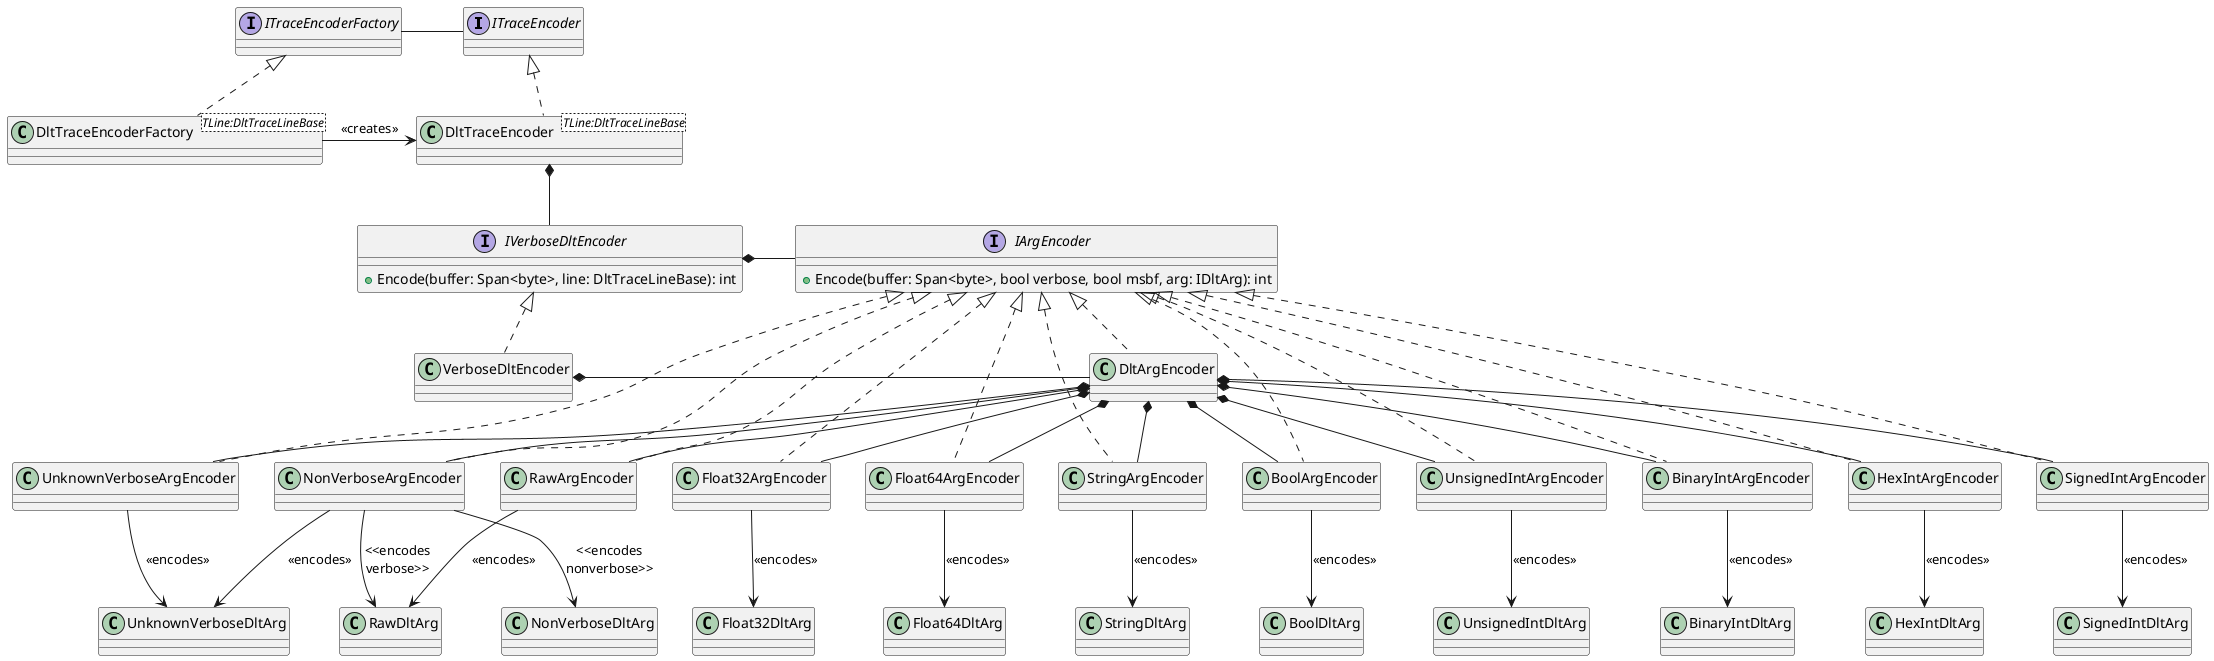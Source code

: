 @startuml DLT.WriterEncoder
interface ITraceEncoder
interface ITraceEncoderFactory

ITraceEncoderFactory -r- ITraceEncoder

class DltTraceEncoderFactory<TLine:DltTraceLineBase>
ITraceEncoderFactory <|.d. DltTraceEncoderFactory

class DltTraceEncoder<TLine:DltTraceLineBase>
ITraceEncoder <|.d. DltTraceEncoder

DltTraceEncoderFactory -r-> DltTraceEncoder : <<creates>>

interface IVerboseDltEncoder {
    +Encode(buffer: Span<byte>, line: DltTraceLineBase): int
}
class VerboseDltEncoder
IVerboseDltEncoder <|.d. VerboseDltEncoder

interface IArgEncoder {
    +Encode(buffer: Span<byte>, bool verbose, bool msbf, arg: IDltArg): int
}
class DltArgEncoder
IArgEncoder <|.d. DltArgEncoder

IVerboseDltEncoder *-r- IArgEncoder
VerboseDltEncoder *-r- DltArgEncoder

class BoolArgEncoder
together {
  class BinaryIntArgEncoder
  class HexIntArgEncoder
  class SignedIntArgEncoder
  class UnsignedIntArgEncoder
}
together {
  class Float32ArgEncoder
  class Float64ArgEncoder
}
class StringArgEncoder
class RawArgEncoder
class NonVerboseArgEncoder
class UnknownVerboseArgEncoder
IArgEncoder <|..d. BinaryIntArgEncoder
IArgEncoder <|..d. HexIntArgEncoder
IArgEncoder <|..d. SignedIntArgEncoder
IArgEncoder <|..d. UnsignedIntArgEncoder
IArgEncoder <|..d. BoolArgEncoder
IArgEncoder <|..d. Float32ArgEncoder
IArgEncoder <|..d. Float64ArgEncoder
IArgEncoder <|..d. RawArgEncoder
IArgEncoder <|..d. StringArgEncoder
IArgEncoder <|..d. NonVerboseArgEncoder
IArgEncoder <|..d. UnknownVerboseArgEncoder

DltArgEncoder *-d- BinaryIntArgEncoder
DltArgEncoder *-d- HexIntArgEncoder
DltArgEncoder *-d- SignedIntArgEncoder
DltArgEncoder *-d- UnsignedIntArgEncoder
DltArgEncoder *-d- BoolArgEncoder
DltArgEncoder *-d- Float32ArgEncoder
DltArgEncoder *-d- Float64ArgEncoder
DltArgEncoder *-d- RawArgEncoder
DltArgEncoder *-d- StringArgEncoder
DltArgEncoder *-d- NonVerboseArgEncoder
DltArgEncoder *-d- UnknownVerboseArgEncoder

DltTraceEncoder *-d- IVerboseDltEncoder

BinaryIntArgEncoder -d-> BinaryIntDltArg : <<encodes>>
HexIntArgEncoder -d-> HexIntDltArg : <<encodes>>
SignedIntArgEncoder -d-> SignedIntDltArg : <<encodes>>
UnsignedIntArgEncoder -d-> UnsignedIntDltArg : <<encodes>>
BoolArgEncoder -d-> BoolDltArg : <<encodes>>
Float32ArgEncoder -d-> Float32DltArg : <<encodes>>
Float64ArgEncoder -d-> Float64DltArg : <<encodes>>
StringArgEncoder -d-> StringDltArg : <<encodes>>
RawArgEncoder -d-> RawDltArg : <<encodes>>
NonVerboseArgEncoder -d-> RawDltArg : <<encodes\nverbose>>
NonVerboseArgEncoder -d-> NonVerboseDltArg : <<encodes\nnonverbose>>
NonVerboseArgEncoder -d-> UnknownVerboseDltArg : <<encodes>>
UnknownVerboseArgEncoder -d-> UnknownVerboseDltArg : <<encodes>>
@enduml